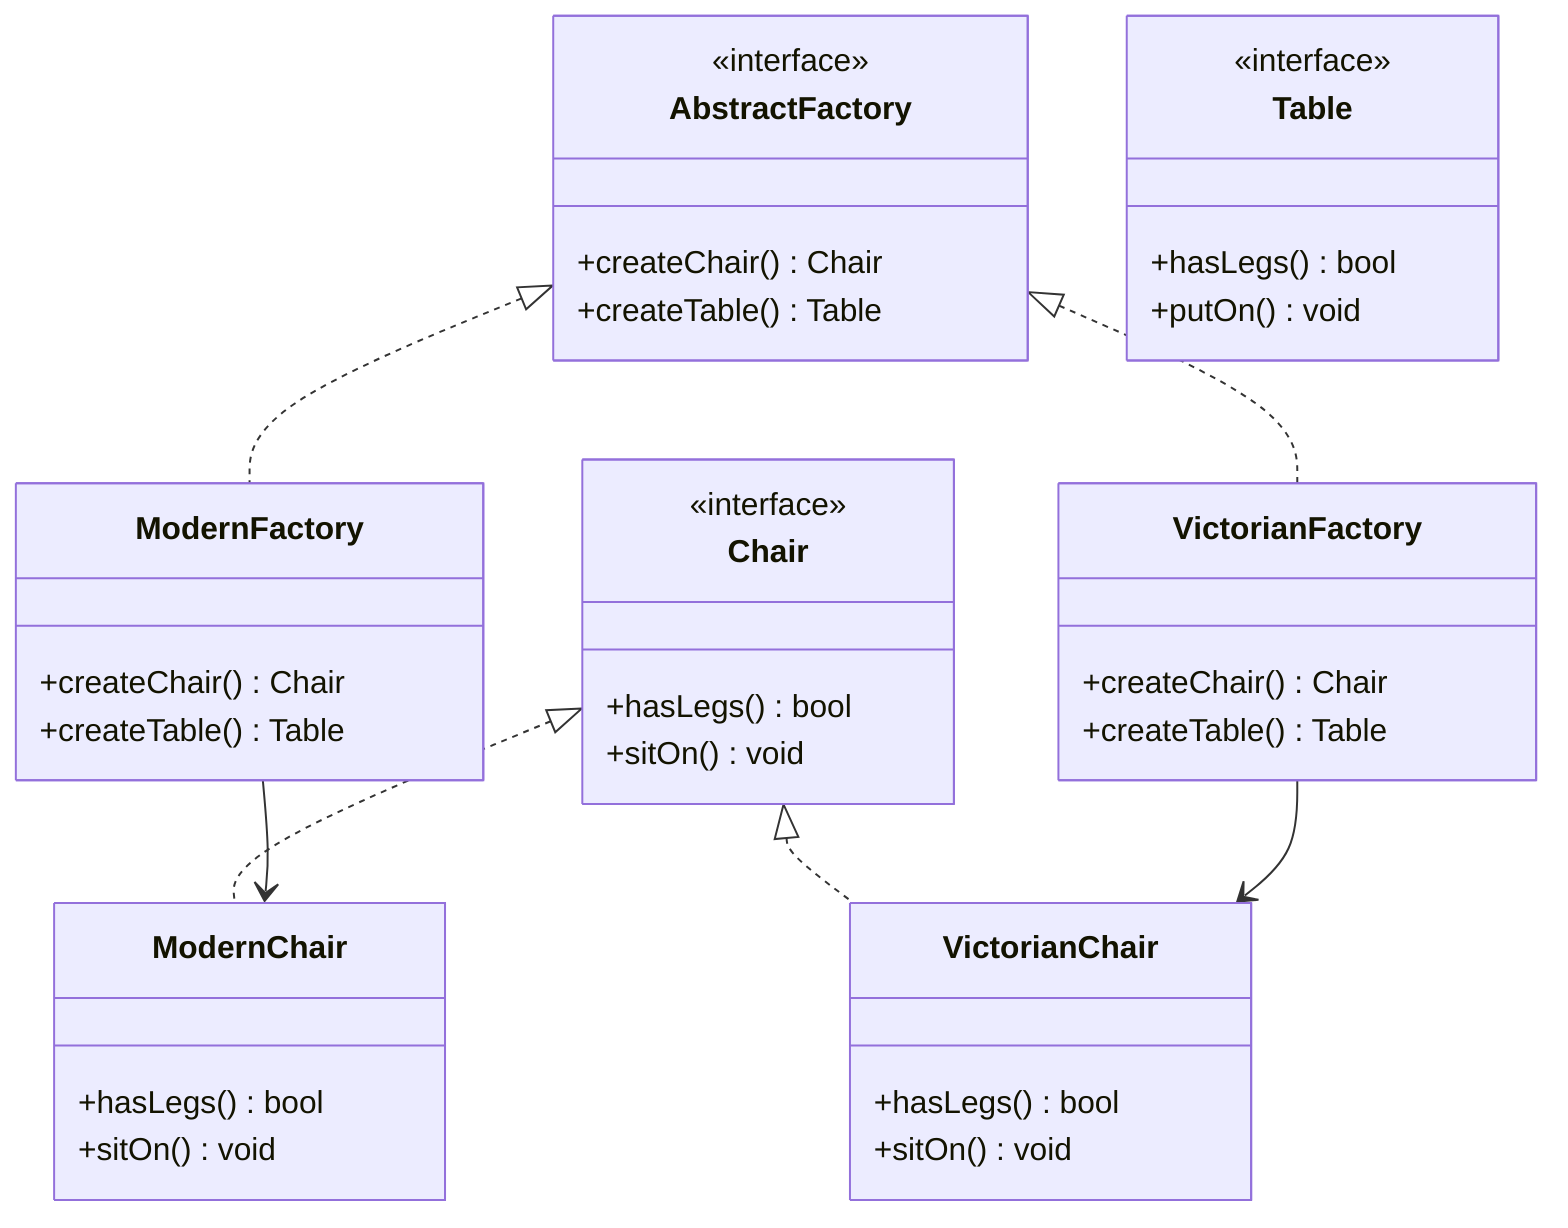 classDiagram
    class AbstractFactory {
        <<interface>>
        +createChair() Chair
        +createTable() Table
    }
    class ModernFactory {
        +createChair() Chair
        +createTable() Table
    }
    class VictorianFactory {
        +createChair() Chair
        +createTable() Table
    }
    class Chair {
        <<interface>>
        +hasLegs() bool
        +sitOn() void
    }
    class Table {
        <<interface>>
        +hasLegs() bool
        +putOn() void
    }
    class ModernChair {
        +hasLegs() bool
        +sitOn() void
    }
    class VictorianChair {
        +hasLegs() bool
        +sitOn() void
    }
    AbstractFactory <|.. ModernFactory
    AbstractFactory <|.. VictorianFactory
    Chair <|.. ModernChair
    Chair <|.. VictorianChair
    ModernFactory --> ModernChair
    VictorianFactory --> VictorianChair